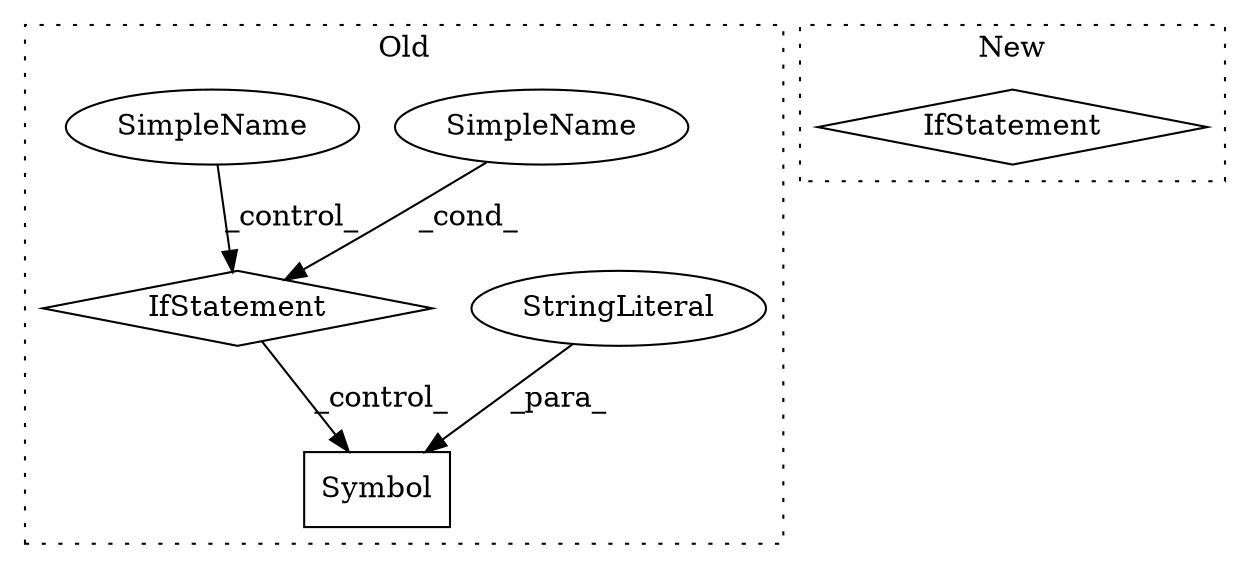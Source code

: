 digraph G {
subgraph cluster0 {
1 [label="Symbol" a="32" s="22131,22145" l="7,1" shape="box"];
3 [label="IfStatement" a="25" s="22111" l="3" shape="diamond"];
4 [label="SimpleName" a="42" s="22099" l="12" shape="ellipse"];
5 [label="StringLiteral" a="45" s="22138" l="7" shape="ellipse"];
6 [label="SimpleName" a="42" s="" l="" shape="ellipse"];
label = "Old";
style="dotted";
}
subgraph cluster1 {
2 [label="IfStatement" a="25" s="22214" l="3" shape="diamond"];
label = "New";
style="dotted";
}
3 -> 1 [label="_control_"];
4 -> 3 [label="_cond_"];
5 -> 1 [label="_para_"];
6 -> 3 [label="_control_"];
}